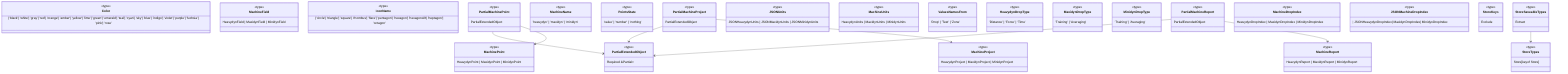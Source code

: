 classDiagram
class Color {
  <<type>>
  | 'black'| 'white'| 'gray'| 'red'| 'orange'| 'amber'| 'yellow'| 'lime'| 'green'| 'emerald'| 'teal'| 'cyan'| 'sky'| 'blue'| 'indigo'| 'violet'| 'purple'| 'fuchsia'| 'pink'| 'rose'
}


class MachineField {
  <<type>>
  HeavydynField | MaxidynField | MinidynField
}


class IconName {
  <<type>>
  | 'circle'| 'triangle'| 'square'| 'rhombus'| 'flare'| 'pentagon'| 'hexagon'| 'hexagonAlt'| 'heptagon'| 'octagon'
}


class MachinePoint {
  <<type>>
  HeavydynPoint | MaxidynPoint | MinidynPoint
}


class PartialMachinePoint {
  <<type>>
  PartialExtendedObject<BasePoint, MachinePoint>
}
PartialMachinePoint --> PartialExtendedObject
PartialMachinePoint --> MachinePoint

class MachineName {
  <<type>>
  'heavydyn' | 'maxidyn' | 'minidyn'
}


class PointsState {
  <<type>>
  'value' | 'number' | 'nothing'
}


class MachineProject {
  <<type>>
  HeavydynProject | MaxidynProject | MinidynProject
}


class PartialMachineProject {
  <<type>>
  PartialExtendedObject<BaseProject, MachineProject>
}
PartialMachineProject --> PartialExtendedObject
PartialMachineProject --> MachineProject

class JSONUnits {
  <<type>>
  JSONHeavydynUnits | JSONMaxidynUnits | JSONMinidynUnits
}


class MachineUnits {
  <<type>>
  HeavydynUnits | MaxidynUnits | MinidynUnits
}


class ValuesNamesFrom {
  <<type>>
  'Drop' | 'Test' | 'Zone'
}


class HeavydynDropType {
  <<type>>
  'Distance' | 'Force' | 'Time'
}


class MaxidynDropType {
  <<type>>
  'Training' | 'Averaging'
}


class MinidynDropType {
  <<type>>
  'Training' | 'Averaging'
}


class MachineReport {
  <<type>>
  HeavydynReport | MaxidynReport | MinidynReport
}


class PartialMachineReport {
  <<type>>
  PartialExtendedObject<BaseReport, MachineReport>
}
PartialMachineReport --> PartialExtendedObject
PartialMachineReport --> MachineReport

class MachineDropIndex {
  <<type>>
  HeavydynDropIndex | MaxidynDropIndex | MinidynDropIndex
}


class JSONMachineDropIndex {
  <<type>>
  | JSONHeavydynDropIndex| MaxidynDropIndex| MinidynDropIndex
}


class PartialExtendedObject {
  <<type>>
  Required<BaseObject> &Partial<Omit<MachineObject, keyof BaseObject>>
}


class StoreKeys {
  <<type>>
  Exclude<keyof Store, 'save'>
}


class StoreTypes {
  <<type>>
  Store[keyof Store]
}


class StoreSaveableTypes {
  <<type>>
  Extract<StoreTypes, string[] | number[] | boolean[] | string | number | boolean | null>
}
StoreSaveableTypes --> StoreTypes